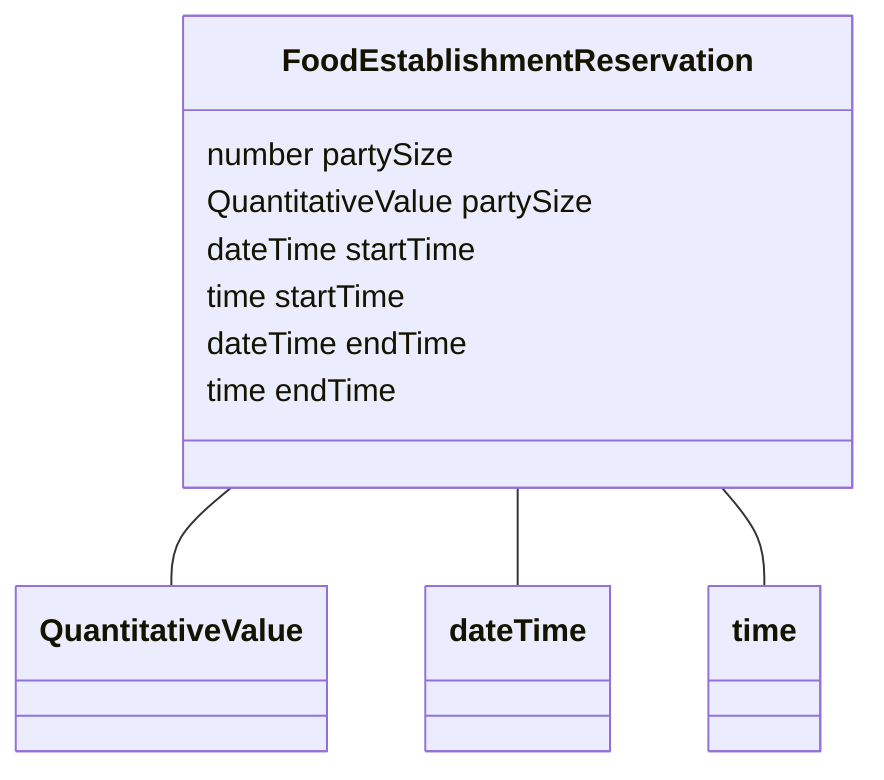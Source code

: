classDiagram
  FoodEstablishmentReservation -- QuantitativeValue
  FoodEstablishmentReservation -- dateTime
  FoodEstablishmentReservation -- time


class FoodEstablishmentReservation {

  number partySize
  QuantitativeValue partySize
  dateTime startTime
  time startTime
  dateTime endTime
  time endTime

 }